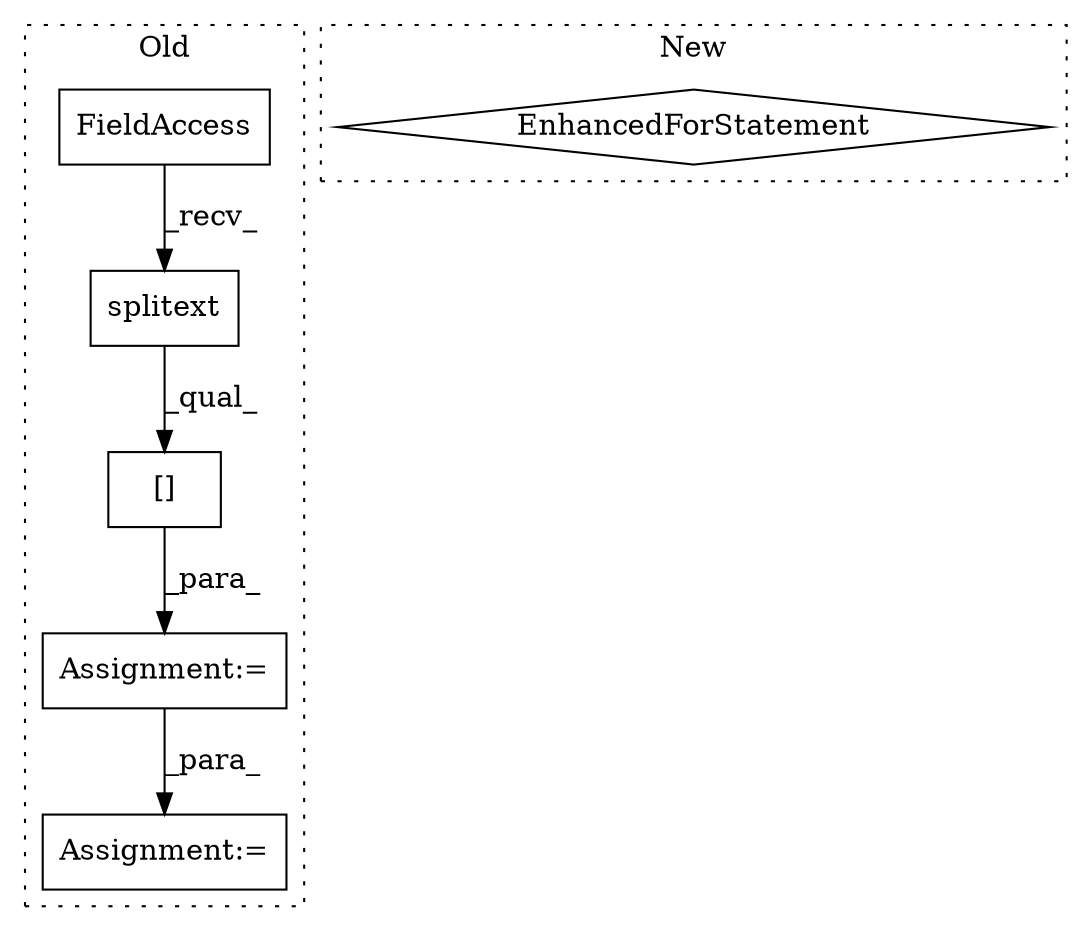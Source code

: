 digraph G {
subgraph cluster0 {
1 [label="splitext" a="32" s="7137,7151" l="9,1" shape="box"];
3 [label="FieldAccess" a="22" s="7129" l="7" shape="box"];
4 [label="Assignment:=" a="7" s="7218" l="1" shape="box"];
5 [label="Assignment:=" a="7" s="7128" l="1" shape="box"];
6 [label="[]" a="2" s="7129,7154" l="24,1" shape="box"];
label = "Old";
style="dotted";
}
subgraph cluster1 {
2 [label="EnhancedForStatement" a="70" s="8091,8165" l="53,2" shape="diamond"];
label = "New";
style="dotted";
}
1 -> 6 [label="_qual_"];
3 -> 1 [label="_recv_"];
5 -> 4 [label="_para_"];
6 -> 5 [label="_para_"];
}